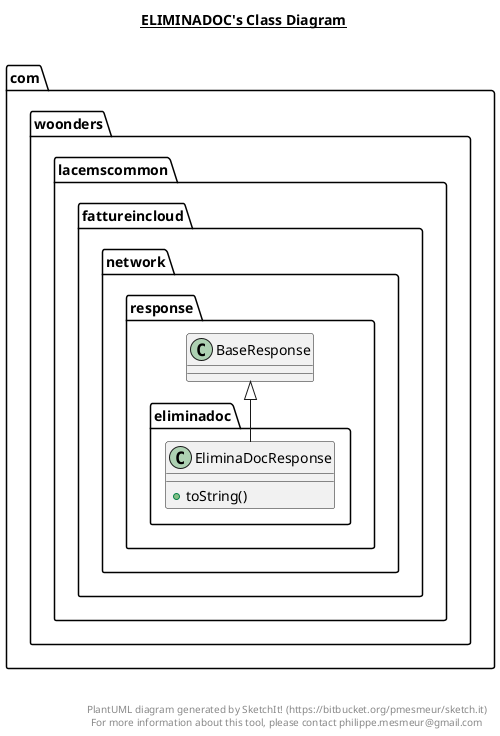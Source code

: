 @startuml

title __ELIMINADOC's Class Diagram__\n

  namespace com.woonders.lacemscommon {
    namespace fattureincloud {
      namespace network.response {
        namespace eliminadoc {
          class com.woonders.lacemscommon.fattureincloud.network.response.eliminadoc.EliminaDocResponse {
              + toString()
          }
        }
      }
    }
  }
  

  com.woonders.lacemscommon.fattureincloud.network.response.eliminadoc.EliminaDocResponse -up-|> com.woonders.lacemscommon.fattureincloud.network.response.BaseResponse


right footer


PlantUML diagram generated by SketchIt! (https://bitbucket.org/pmesmeur/sketch.it)
For more information about this tool, please contact philippe.mesmeur@gmail.com
endfooter

@enduml
